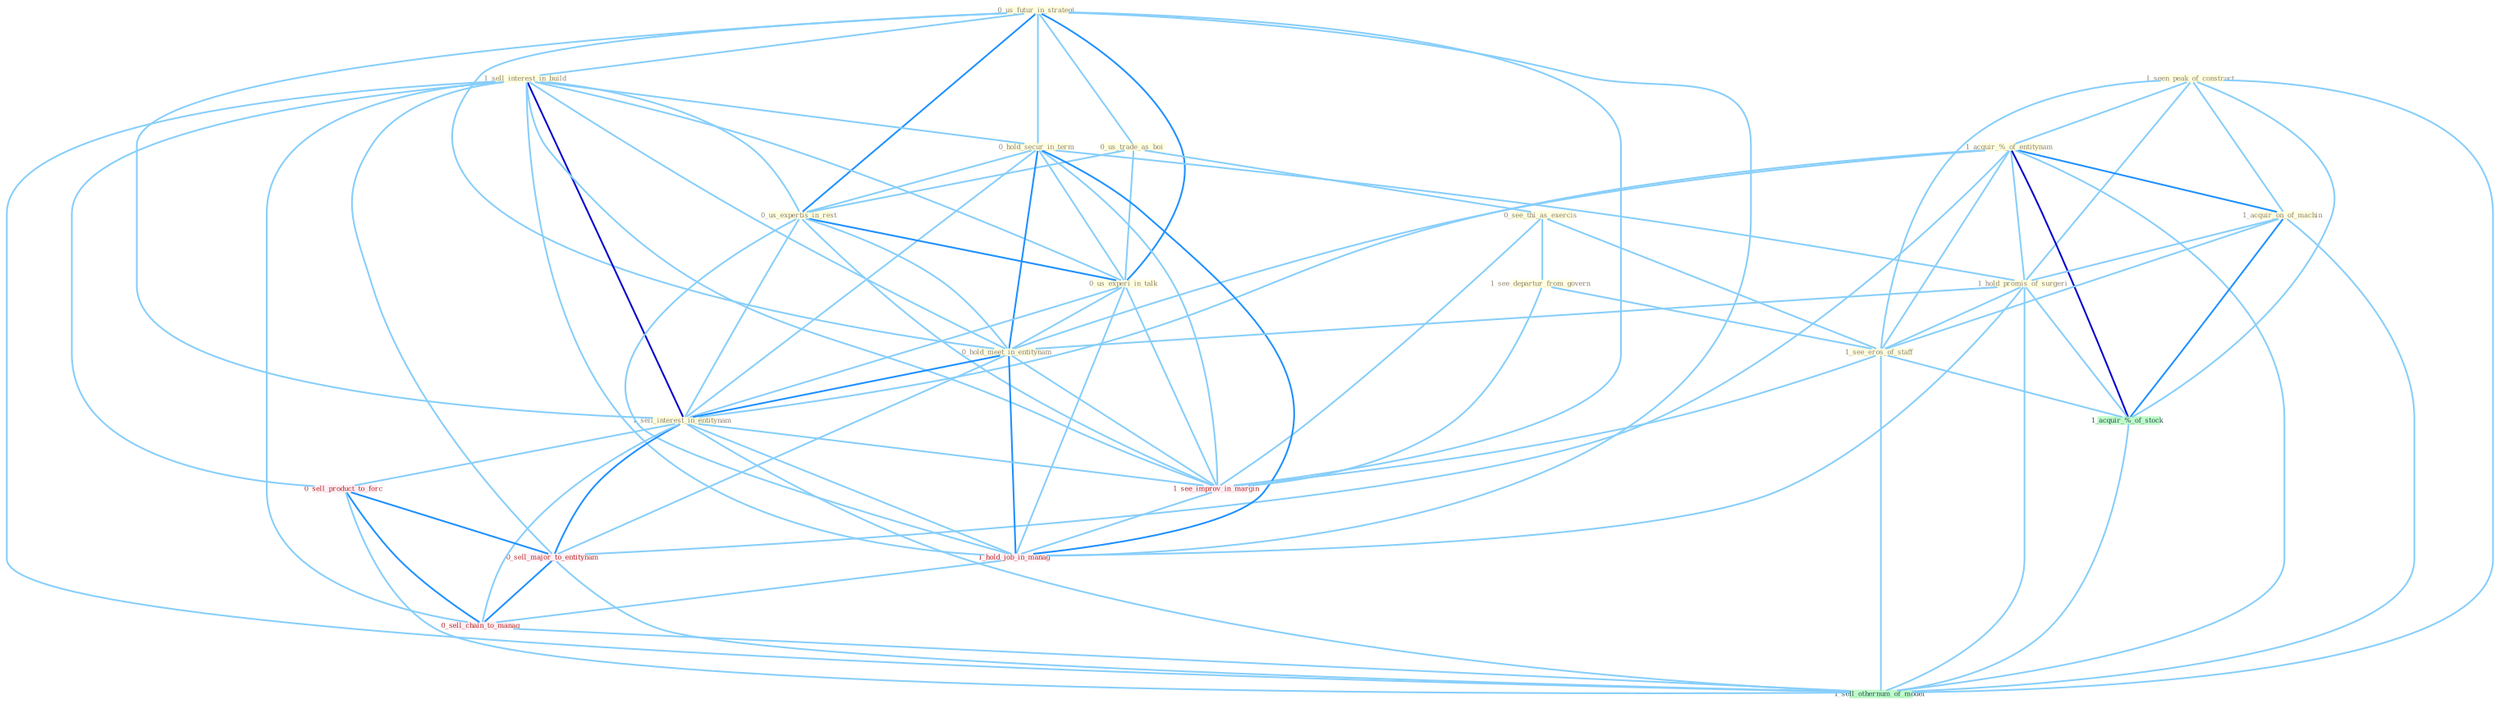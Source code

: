 Graph G{ 
    node
    [shape=polygon,style=filled,width=.5,height=.06,color="#BDFCC9",fixedsize=true,fontsize=4,
    fontcolor="#2f4f4f"];
    {node
    [color="#ffffe0", fontcolor="#8b7d6b"] "0_us_futur_in_strategi " "0_us_trade_as_boi " "1_seen_peak_of_construct " "0_see_thi_as_exercis " "1_acquir_%_of_entitynam " "1_acquir_on_of_machin " "1_sell_interest_in_build " "0_hold_secur_in_term " "1_hold_promis_of_surgeri " "0_us_expertis_in_rest " "0_us_experi_in_talk " "1_see_departur_from_govern " "0_hold_meet_in_entitynam " "1_see_eros_of_staff " "1_sell_interest_in_entitynam "}
{node [color="#fff0f5", fontcolor="#b22222"] "1_see_improv_in_margin " "1_hold_job_in_manag " "0_sell_product_to_forc " "0_sell_major_to_entitynam " "0_sell_chain_to_manag "}
edge [color="#B0E2FF"];

	"0_us_futur_in_strategi " -- "0_us_trade_as_boi " [w="1", color="#87cefa" ];
	"0_us_futur_in_strategi " -- "1_sell_interest_in_build " [w="1", color="#87cefa" ];
	"0_us_futur_in_strategi " -- "0_hold_secur_in_term " [w="1", color="#87cefa" ];
	"0_us_futur_in_strategi " -- "0_us_expertis_in_rest " [w="2", color="#1e90ff" , len=0.8];
	"0_us_futur_in_strategi " -- "0_us_experi_in_talk " [w="2", color="#1e90ff" , len=0.8];
	"0_us_futur_in_strategi " -- "0_hold_meet_in_entitynam " [w="1", color="#87cefa" ];
	"0_us_futur_in_strategi " -- "1_sell_interest_in_entitynam " [w="1", color="#87cefa" ];
	"0_us_futur_in_strategi " -- "1_see_improv_in_margin " [w="1", color="#87cefa" ];
	"0_us_futur_in_strategi " -- "1_hold_job_in_manag " [w="1", color="#87cefa" ];
	"0_us_trade_as_boi " -- "0_see_thi_as_exercis " [w="1", color="#87cefa" ];
	"0_us_trade_as_boi " -- "0_us_expertis_in_rest " [w="1", color="#87cefa" ];
	"0_us_trade_as_boi " -- "0_us_experi_in_talk " [w="1", color="#87cefa" ];
	"1_seen_peak_of_construct " -- "1_acquir_%_of_entitynam " [w="1", color="#87cefa" ];
	"1_seen_peak_of_construct " -- "1_acquir_on_of_machin " [w="1", color="#87cefa" ];
	"1_seen_peak_of_construct " -- "1_hold_promis_of_surgeri " [w="1", color="#87cefa" ];
	"1_seen_peak_of_construct " -- "1_see_eros_of_staff " [w="1", color="#87cefa" ];
	"1_seen_peak_of_construct " -- "1_acquir_%_of_stock " [w="1", color="#87cefa" ];
	"1_seen_peak_of_construct " -- "1_sell_othernum_of_model " [w="1", color="#87cefa" ];
	"0_see_thi_as_exercis " -- "1_see_departur_from_govern " [w="1", color="#87cefa" ];
	"0_see_thi_as_exercis " -- "1_see_eros_of_staff " [w="1", color="#87cefa" ];
	"0_see_thi_as_exercis " -- "1_see_improv_in_margin " [w="1", color="#87cefa" ];
	"1_acquir_%_of_entitynam " -- "1_acquir_on_of_machin " [w="2", color="#1e90ff" , len=0.8];
	"1_acquir_%_of_entitynam " -- "1_hold_promis_of_surgeri " [w="1", color="#87cefa" ];
	"1_acquir_%_of_entitynam " -- "0_hold_meet_in_entitynam " [w="1", color="#87cefa" ];
	"1_acquir_%_of_entitynam " -- "1_see_eros_of_staff " [w="1", color="#87cefa" ];
	"1_acquir_%_of_entitynam " -- "1_sell_interest_in_entitynam " [w="1", color="#87cefa" ];
	"1_acquir_%_of_entitynam " -- "1_acquir_%_of_stock " [w="3", color="#0000cd" , len=0.6];
	"1_acquir_%_of_entitynam " -- "0_sell_major_to_entitynam " [w="1", color="#87cefa" ];
	"1_acquir_%_of_entitynam " -- "1_sell_othernum_of_model " [w="1", color="#87cefa" ];
	"1_acquir_on_of_machin " -- "1_hold_promis_of_surgeri " [w="1", color="#87cefa" ];
	"1_acquir_on_of_machin " -- "1_see_eros_of_staff " [w="1", color="#87cefa" ];
	"1_acquir_on_of_machin " -- "1_acquir_%_of_stock " [w="2", color="#1e90ff" , len=0.8];
	"1_acquir_on_of_machin " -- "1_sell_othernum_of_model " [w="1", color="#87cefa" ];
	"1_sell_interest_in_build " -- "0_hold_secur_in_term " [w="1", color="#87cefa" ];
	"1_sell_interest_in_build " -- "0_us_expertis_in_rest " [w="1", color="#87cefa" ];
	"1_sell_interest_in_build " -- "0_us_experi_in_talk " [w="1", color="#87cefa" ];
	"1_sell_interest_in_build " -- "0_hold_meet_in_entitynam " [w="1", color="#87cefa" ];
	"1_sell_interest_in_build " -- "1_sell_interest_in_entitynam " [w="3", color="#0000cd" , len=0.6];
	"1_sell_interest_in_build " -- "1_see_improv_in_margin " [w="1", color="#87cefa" ];
	"1_sell_interest_in_build " -- "1_hold_job_in_manag " [w="1", color="#87cefa" ];
	"1_sell_interest_in_build " -- "0_sell_product_to_forc " [w="1", color="#87cefa" ];
	"1_sell_interest_in_build " -- "0_sell_major_to_entitynam " [w="1", color="#87cefa" ];
	"1_sell_interest_in_build " -- "0_sell_chain_to_manag " [w="1", color="#87cefa" ];
	"1_sell_interest_in_build " -- "1_sell_othernum_of_model " [w="1", color="#87cefa" ];
	"0_hold_secur_in_term " -- "1_hold_promis_of_surgeri " [w="1", color="#87cefa" ];
	"0_hold_secur_in_term " -- "0_us_expertis_in_rest " [w="1", color="#87cefa" ];
	"0_hold_secur_in_term " -- "0_us_experi_in_talk " [w="1", color="#87cefa" ];
	"0_hold_secur_in_term " -- "0_hold_meet_in_entitynam " [w="2", color="#1e90ff" , len=0.8];
	"0_hold_secur_in_term " -- "1_sell_interest_in_entitynam " [w="1", color="#87cefa" ];
	"0_hold_secur_in_term " -- "1_see_improv_in_margin " [w="1", color="#87cefa" ];
	"0_hold_secur_in_term " -- "1_hold_job_in_manag " [w="2", color="#1e90ff" , len=0.8];
	"1_hold_promis_of_surgeri " -- "0_hold_meet_in_entitynam " [w="1", color="#87cefa" ];
	"1_hold_promis_of_surgeri " -- "1_see_eros_of_staff " [w="1", color="#87cefa" ];
	"1_hold_promis_of_surgeri " -- "1_acquir_%_of_stock " [w="1", color="#87cefa" ];
	"1_hold_promis_of_surgeri " -- "1_hold_job_in_manag " [w="1", color="#87cefa" ];
	"1_hold_promis_of_surgeri " -- "1_sell_othernum_of_model " [w="1", color="#87cefa" ];
	"0_us_expertis_in_rest " -- "0_us_experi_in_talk " [w="2", color="#1e90ff" , len=0.8];
	"0_us_expertis_in_rest " -- "0_hold_meet_in_entitynam " [w="1", color="#87cefa" ];
	"0_us_expertis_in_rest " -- "1_sell_interest_in_entitynam " [w="1", color="#87cefa" ];
	"0_us_expertis_in_rest " -- "1_see_improv_in_margin " [w="1", color="#87cefa" ];
	"0_us_expertis_in_rest " -- "1_hold_job_in_manag " [w="1", color="#87cefa" ];
	"0_us_experi_in_talk " -- "0_hold_meet_in_entitynam " [w="1", color="#87cefa" ];
	"0_us_experi_in_talk " -- "1_sell_interest_in_entitynam " [w="1", color="#87cefa" ];
	"0_us_experi_in_talk " -- "1_see_improv_in_margin " [w="1", color="#87cefa" ];
	"0_us_experi_in_talk " -- "1_hold_job_in_manag " [w="1", color="#87cefa" ];
	"1_see_departur_from_govern " -- "1_see_eros_of_staff " [w="1", color="#87cefa" ];
	"1_see_departur_from_govern " -- "1_see_improv_in_margin " [w="1", color="#87cefa" ];
	"0_hold_meet_in_entitynam " -- "1_sell_interest_in_entitynam " [w="2", color="#1e90ff" , len=0.8];
	"0_hold_meet_in_entitynam " -- "1_see_improv_in_margin " [w="1", color="#87cefa" ];
	"0_hold_meet_in_entitynam " -- "1_hold_job_in_manag " [w="2", color="#1e90ff" , len=0.8];
	"0_hold_meet_in_entitynam " -- "0_sell_major_to_entitynam " [w="1", color="#87cefa" ];
	"1_see_eros_of_staff " -- "1_see_improv_in_margin " [w="1", color="#87cefa" ];
	"1_see_eros_of_staff " -- "1_acquir_%_of_stock " [w="1", color="#87cefa" ];
	"1_see_eros_of_staff " -- "1_sell_othernum_of_model " [w="1", color="#87cefa" ];
	"1_sell_interest_in_entitynam " -- "1_see_improv_in_margin " [w="1", color="#87cefa" ];
	"1_sell_interest_in_entitynam " -- "1_hold_job_in_manag " [w="1", color="#87cefa" ];
	"1_sell_interest_in_entitynam " -- "0_sell_product_to_forc " [w="1", color="#87cefa" ];
	"1_sell_interest_in_entitynam " -- "0_sell_major_to_entitynam " [w="2", color="#1e90ff" , len=0.8];
	"1_sell_interest_in_entitynam " -- "0_sell_chain_to_manag " [w="1", color="#87cefa" ];
	"1_sell_interest_in_entitynam " -- "1_sell_othernum_of_model " [w="1", color="#87cefa" ];
	"1_see_improv_in_margin " -- "1_hold_job_in_manag " [w="1", color="#87cefa" ];
	"1_acquir_%_of_stock " -- "1_sell_othernum_of_model " [w="1", color="#87cefa" ];
	"1_hold_job_in_manag " -- "0_sell_chain_to_manag " [w="1", color="#87cefa" ];
	"0_sell_product_to_forc " -- "0_sell_major_to_entitynam " [w="2", color="#1e90ff" , len=0.8];
	"0_sell_product_to_forc " -- "0_sell_chain_to_manag " [w="2", color="#1e90ff" , len=0.8];
	"0_sell_product_to_forc " -- "1_sell_othernum_of_model " [w="1", color="#87cefa" ];
	"0_sell_major_to_entitynam " -- "0_sell_chain_to_manag " [w="2", color="#1e90ff" , len=0.8];
	"0_sell_major_to_entitynam " -- "1_sell_othernum_of_model " [w="1", color="#87cefa" ];
	"0_sell_chain_to_manag " -- "1_sell_othernum_of_model " [w="1", color="#87cefa" ];
}